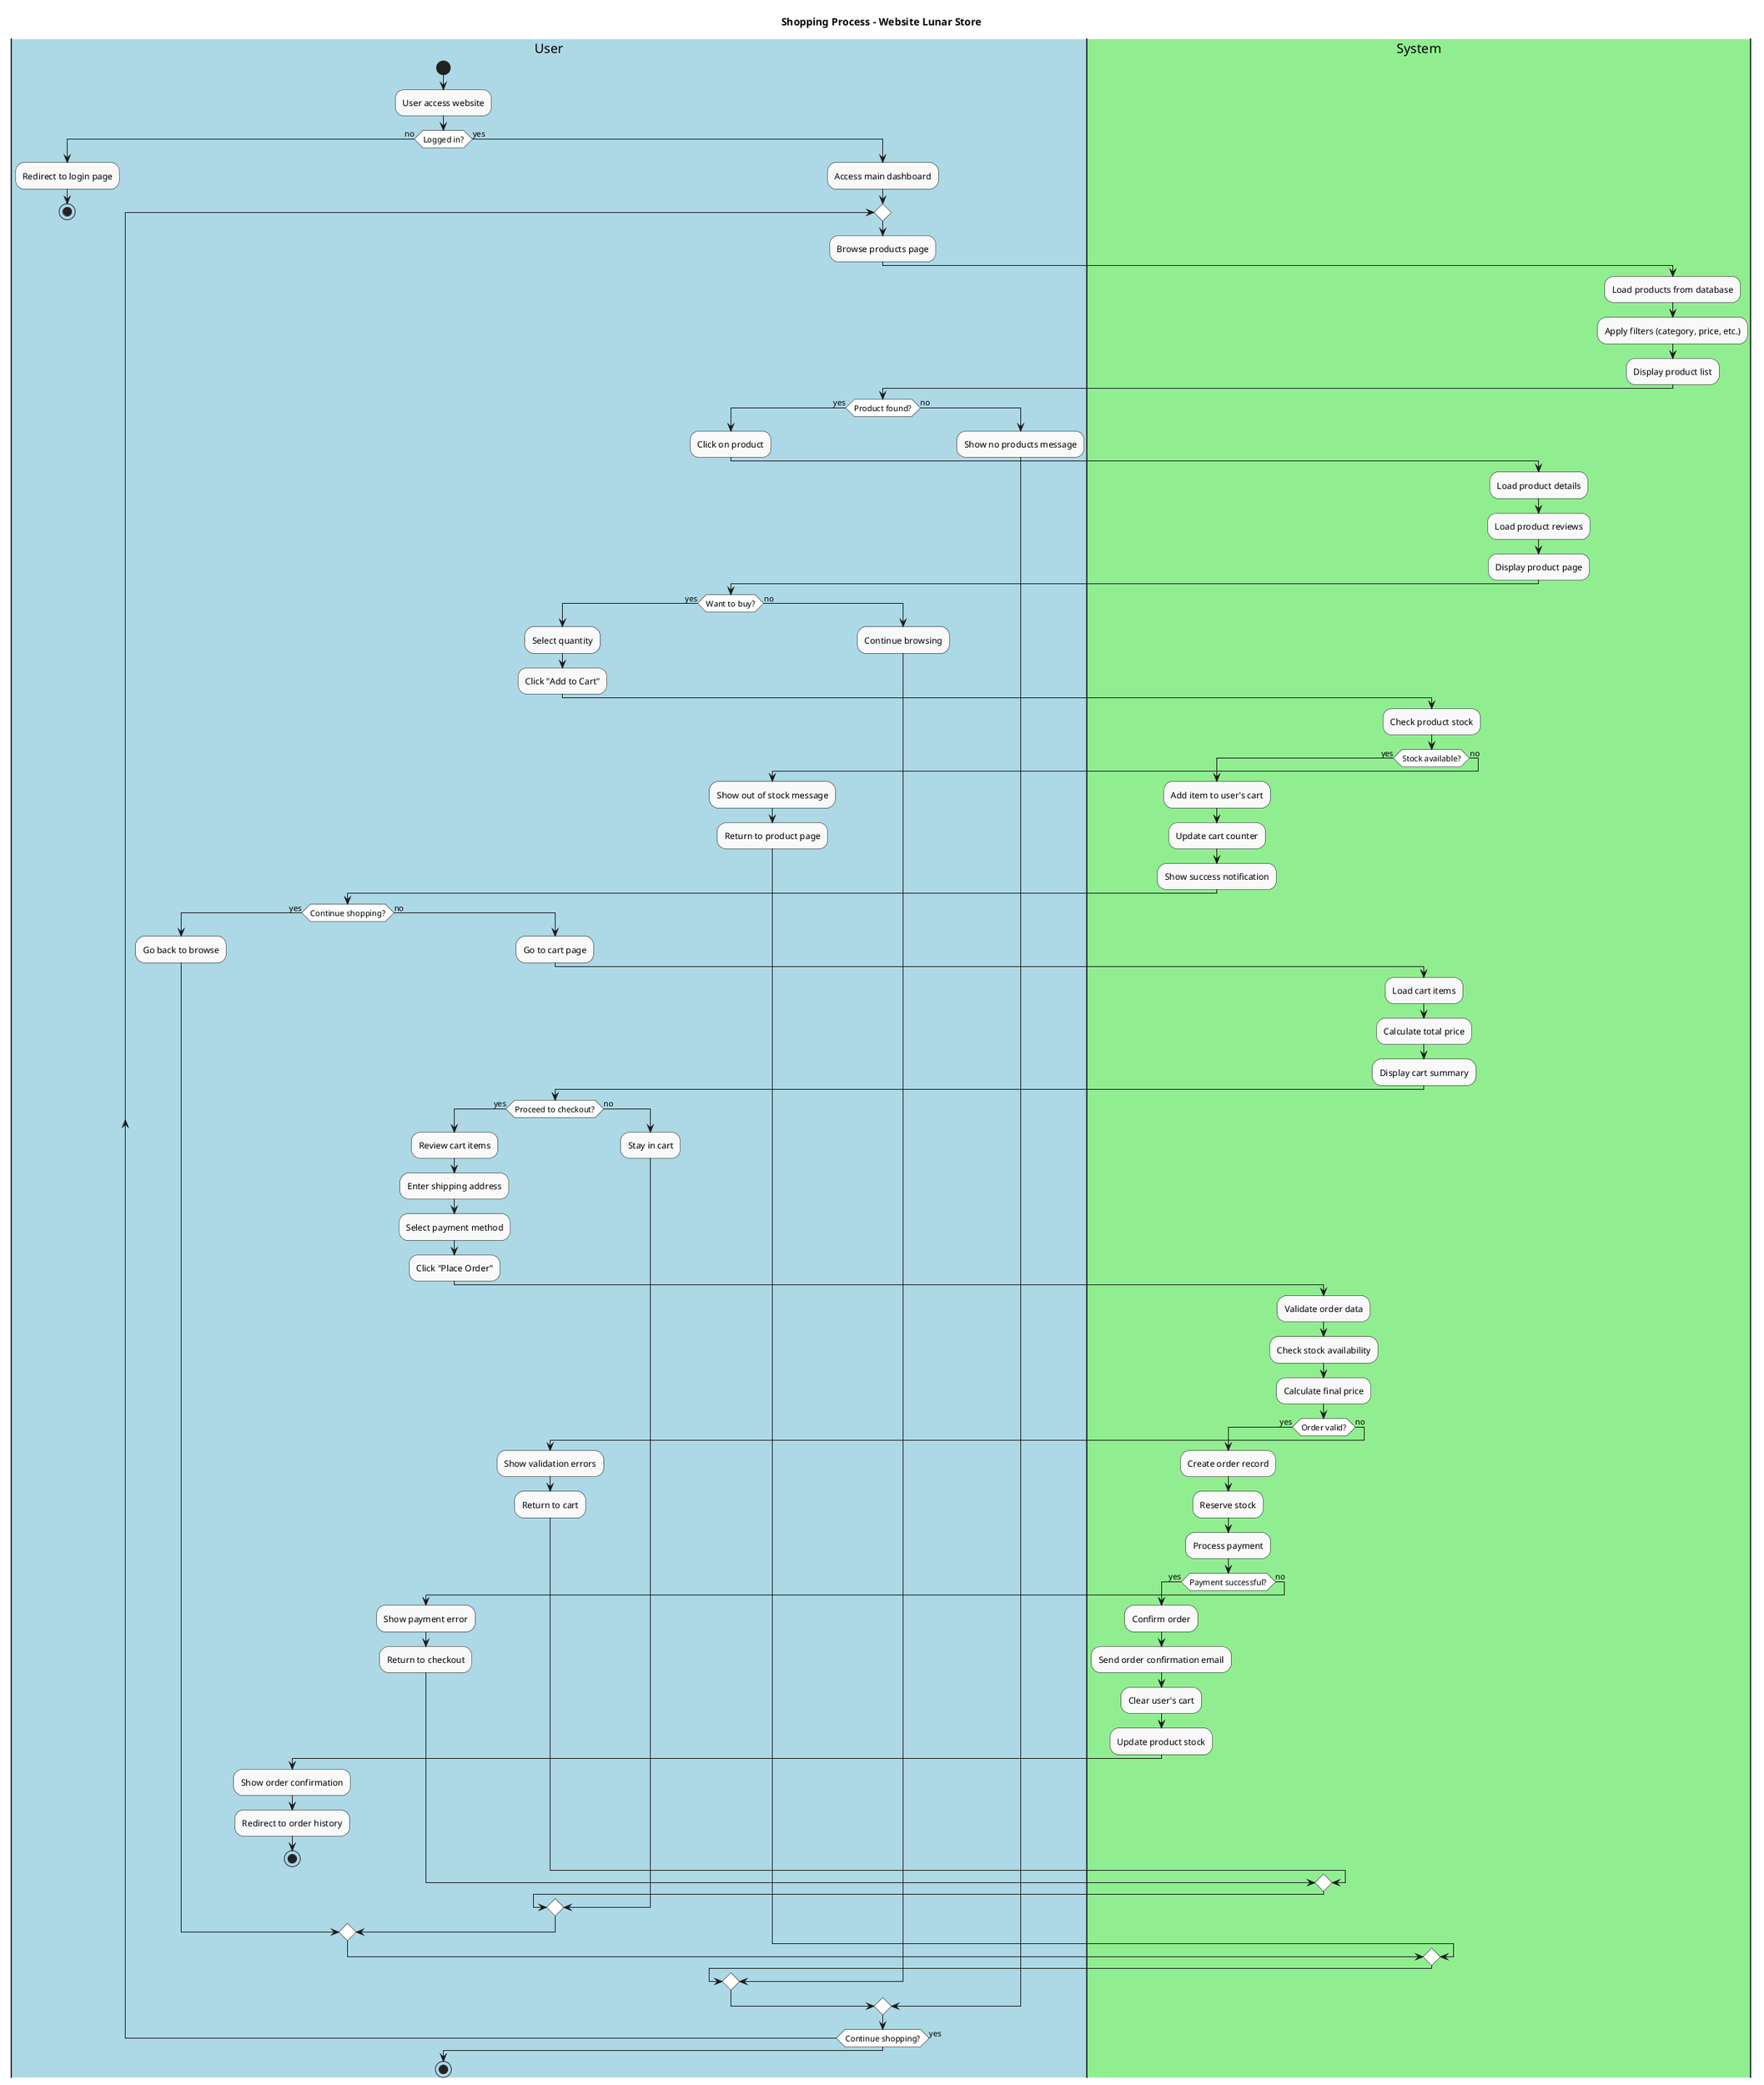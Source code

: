 @startuml
!define SWIMLANE_WIDTH 200
skinparam activityBackgroundColor #f9f9f9
skinparam activityBorderColor black
skinparam activityDiamondBackgroundColor #ffffff
skinparam activityDiamondBorderColor black

title Shopping Process - Website Lunar Store

|#LightBlue|User|
start
:User access website;

if (Logged in?) then (no)
  :Redirect to login page;
  stop
else (yes)
  :Access main dashboard;
  
  repeat
    :Browse products page;
    |#LightGreen|System|
    :Load products from database;
    :Apply filters (category, price, etc.);
    :Display product list;
    
    |#LightBlue|User|
    if (Product found?) then (yes)
      :Click on product;
      |#LightGreen|System|
      :Load product details;
      :Load product reviews;
      :Display product page;
      
      |#LightBlue|User|
      if (Want to buy?) then (yes)
        :Select quantity;
        :Click "Add to Cart";
        
        |#LightGreen|System|
        :Check product stock;
        
        if (Stock available?) then (yes)
          :Add item to user's cart;
          :Update cart counter;
          :Show success notification;
          
          |#LightBlue|User|
          if (Continue shopping?) then (yes)
            :Go back to browse;
          else (no)
            :Go to cart page;
            |#LightGreen|System|
            :Load cart items;
            :Calculate total price;
            :Display cart summary;
            
            |#LightBlue|User|
            if (Proceed to checkout?) then (yes)
              :Review cart items;
              :Enter shipping address;
              :Select payment method;
              :Click "Place Order";
              
              |#LightGreen|System|
              :Validate order data;
              :Check stock availability;
              :Calculate final price;
              
              if (Order valid?) then (yes)
                :Create order record;
                :Reserve stock;
                :Process payment;
                
                if (Payment successful?) then (yes)
                  :Confirm order;
                  :Send order confirmation email;
                  :Clear user's cart;
                  :Update product stock;
                  
                  |#LightBlue|User|
                  :Show order confirmation;
                  :Redirect to order history;
                  stop
                else (no)
                  :Show payment error;
                  :Return to checkout;
                endif
              else (no)
                :Show validation errors;
                :Return to cart;
              endif
            else (no)
              :Stay in cart;
            endif
          endif
        else (no)
          :Show out of stock message;
          :Return to product page;
        endif
      else (no)
        :Continue browsing;
      endif
    else (no)
      :Show no products message;
    endif
  repeat while (Continue shopping?) is (yes)
endif

stop

@enduml
